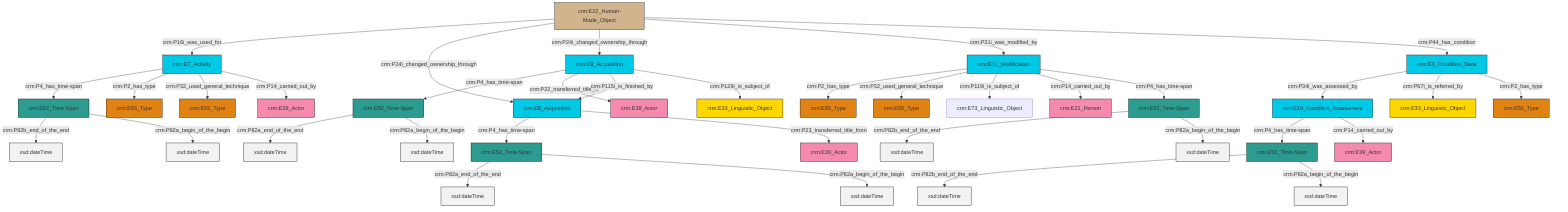 graph TD
classDef Literal fill:#f2f2f2,stroke:#000000;
classDef CRM_Entity fill:#FFFFFF,stroke:#000000;
classDef Temporal_Entity fill:#00C9E6, stroke:#000000;
classDef Type fill:#E18312, stroke:#000000;
classDef Time-Span fill:#2C9C91, stroke:#000000;
classDef Appellation fill:#FFEB7F, stroke:#000000;
classDef Place fill:#008836, stroke:#000000;
classDef Persistent_Item fill:#B266B2, stroke:#000000;
classDef Conceptual_Object fill:#FFD700, stroke:#000000;
classDef Physical_Thing fill:#D2B48C, stroke:#000000;
classDef Actor fill:#f58aad, stroke:#000000;
classDef PC_Classes fill:#4ce600, stroke:#000000;
classDef Multi fill:#cccccc,stroke:#000000;

0["crm:E7_Activity"]:::Temporal_Entity -->|crm:P4_has_time-span| 1["crm:E52_Time-Span"]:::Time-Span
2["crm:E8_Acquisition"]:::Temporal_Entity -->|crm:P4_has_time-span| 3["crm:E52_Time-Span"]:::Time-Span
6["crm:E14_Condition_Assessment"]:::Temporal_Entity -->|crm:P4_has_time-span| 7["crm:E52_Time-Span"]:::Time-Span
8["crm:E11_Modification"]:::Temporal_Entity -->|crm:P2_has_type| 4["crm:E55_Type"]:::Type
8["crm:E11_Modification"]:::Temporal_Entity -->|crm:P32_used_general_technique| 10["crm:E55_Type"]:::Type
2["crm:E8_Acquisition"]:::Temporal_Entity -->|crm:P22_transferred_title_to| 13["crm:E39_Actor"]:::Actor
3["crm:E52_Time-Span"]:::Time-Span -->|crm:P82a_end_of_the_end| 18[xsd:dateTime]:::Literal
20["crm:E52_Time-Span"]:::Time-Span -->|crm:P82a_end_of_the_end| 21[xsd:dateTime]:::Literal
7["crm:E52_Time-Span"]:::Time-Span -->|crm:P82b_end_of_the_end| 22[xsd:dateTime]:::Literal
23["crm:E8_Acquisition"]:::Temporal_Entity -->|crm:P4_has_time-span| 20["crm:E52_Time-Span"]:::Time-Span
1["crm:E52_Time-Span"]:::Time-Span -->|crm:P82b_end_of_the_end| 24[xsd:dateTime]:::Literal
11["crm:E52_Time-Span"]:::Time-Span -->|crm:P82b_end_of_the_end| 25[xsd:dateTime]:::Literal
28["crm:E22_Human-Made_Object"]:::Physical_Thing -->|crm:P16i_was_used_for| 0["crm:E7_Activity"]:::Temporal_Entity
0["crm:E7_Activity"]:::Temporal_Entity -->|crm:P2_has_type| 29["crm:E55_Type"]:::Type
28["crm:E22_Human-Made_Object"]:::Physical_Thing -->|crm:P24i_changed_ownership_through| 23["crm:E8_Acquisition"]:::Temporal_Entity
28["crm:E22_Human-Made_Object"]:::Physical_Thing -->|crm:P24i_changed_ownership_through| 2["crm:E8_Acquisition"]:::Temporal_Entity
23["crm:E8_Acquisition"]:::Temporal_Entity -->|crm:P23_transferred_title_from| 32["crm:E39_Actor"]:::Actor
8["crm:E11_Modification"]:::Temporal_Entity -->|crm:P119i_is_subject_of| 26["crm:E73_Linguistic_Object"]:::Default
1["crm:E52_Time-Span"]:::Time-Span -->|crm:P82a_begin_of_the_begin| 39[xsd:dateTime]:::Literal
11["crm:E52_Time-Span"]:::Time-Span -->|crm:P82a_begin_of_the_begin| 40[xsd:dateTime]:::Literal
41["crm:E3_Condition_State"]:::Temporal_Entity -->|crm:P34i_was_assessed_by| 6["crm:E14_Condition_Assessment"]:::Temporal_Entity
41["crm:E3_Condition_State"]:::Temporal_Entity -->|crm:P67i_is_referred_by| 14["crm:E33_Linguistic_Object"]:::Conceptual_Object
7["crm:E52_Time-Span"]:::Time-Span -->|crm:P82a_begin_of_the_begin| 43[xsd:dateTime]:::Literal
3["crm:E52_Time-Span"]:::Time-Span -->|crm:P82a_begin_of_the_begin| 47[xsd:dateTime]:::Literal
28["crm:E22_Human-Made_Object"]:::Physical_Thing -->|crm:P31i_was_modified_by| 8["crm:E11_Modification"]:::Temporal_Entity
20["crm:E52_Time-Span"]:::Time-Span -->|crm:P82a_begin_of_the_begin| 50[xsd:dateTime]:::Literal
41["crm:E3_Condition_State"]:::Temporal_Entity -->|crm:P2_has_type| 37["crm:E55_Type"]:::Type
0["crm:E7_Activity"]:::Temporal_Entity -->|crm:P32_used_general_technique| 54["crm:E55_Type"]:::Type
6["crm:E14_Condition_Assessment"]:::Temporal_Entity -->|crm:P14_carried_out_by| 30["crm:E39_Actor"]:::Actor
28["crm:E22_Human-Made_Object"]:::Physical_Thing -->|crm:P44_has_condition| 41["crm:E3_Condition_State"]:::Temporal_Entity
8["crm:E11_Modification"]:::Temporal_Entity -->|crm:P14_carried_out_by| 51["crm:E21_Person"]:::Actor
8["crm:E11_Modification"]:::Temporal_Entity -->|crm:P4_has_time-span| 11["crm:E52_Time-Span"]:::Time-Span
2["crm:E8_Acquisition"]:::Temporal_Entity -->|crm:P115i_is_finished_by| 23["crm:E8_Acquisition"]:::Temporal_Entity
2["crm:E8_Acquisition"]:::Temporal_Entity -->|crm:P129i_is_subject_of| 33["crm:E33_Linguistic_Object"]:::Conceptual_Object
0["crm:E7_Activity"]:::Temporal_Entity -->|crm:P14_carried_out_by| 16["crm:E39_Actor"]:::Actor